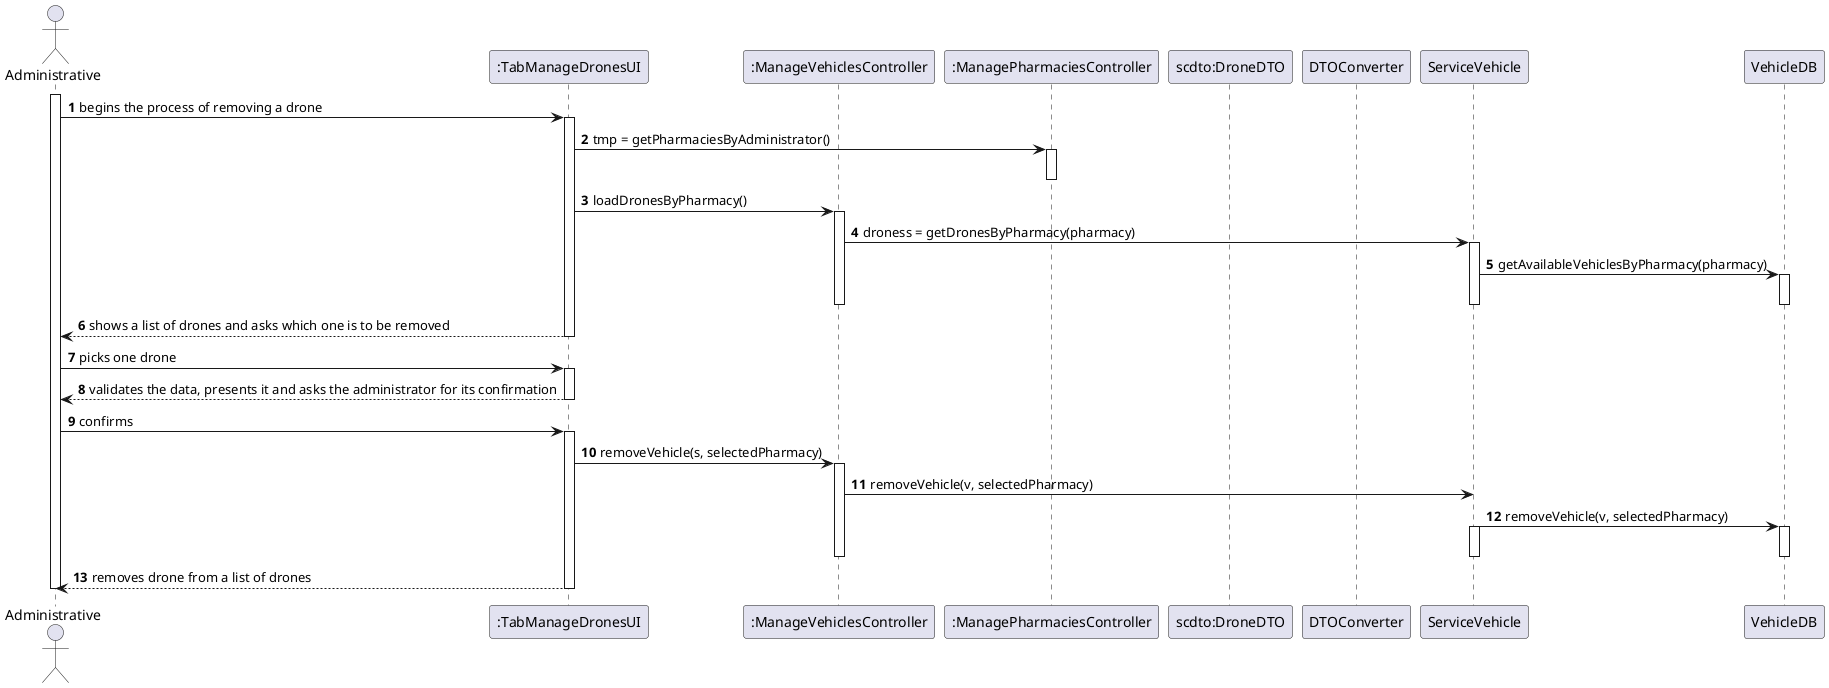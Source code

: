 @startuml
autonumber
actor "Administrative" as ADM

participant ":TabManageDronesUI" as UI
participant ":ManageVehiclesController" as CTRL
participant ":ManagePharmaciesController" as PHACTRL
participant "scdto:DroneDTO" as SCDTO
participant "DTOConverter" as DTO
participant "ServiceVehicle" as SV
participant "VehicleDB" as VDB

activate ADM
ADM -> UI : begins the process of removing a drone
activate UI
UI -> PHACTRL : tmp = getPharmaciesByAdministrator()
activate PHACTRL
deactivate PHACTRL
UI -> CTRL : loadDronesByPharmacy()
activate CTRL
CTRL -> SV : droness = getDronesByPharmacy(pharmacy)
activate SV
SV -> VDB : getAvailableVehiclesByPharmacy(pharmacy)
activate VDB
deactivate VDB
deactivate SV
deactivate CTRL
UI --> ADM : shows a list of drones and asks which one is to be removed
deactivate UI

ADM -> UI : picks one drone
activate UI
UI --> ADM : validates the data, presents it and asks the administrator for its confirmation
deactivate UI

ADM -> UI : confirms

activate UI
UI -> CTRL : removeVehicle(s, selectedPharmacy)
activate CTRL
CTRL -> SV : removeVehicle(v, selectedPharmacy)
SV -> VDB : removeVehicle(v, selectedPharmacy)
activate VDB
deactivate VDB
activate SV
deactivate SV
deactivate DTO
deactivate CTRL

UI --> ADM : removes drone from a list of drones
deactivate UI

deactivate ADM
@enduml
